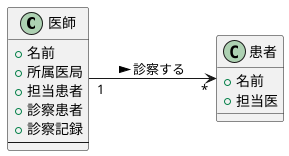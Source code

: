 @startuml
left to right direction
class 医師 {
+名前
+所属医局
+担当患者
+診察患者
+診察記録
---
} 
class 患者{
+名前
+担当医
}
医師 "1"-->"*"患者 :診察する >
@enduml